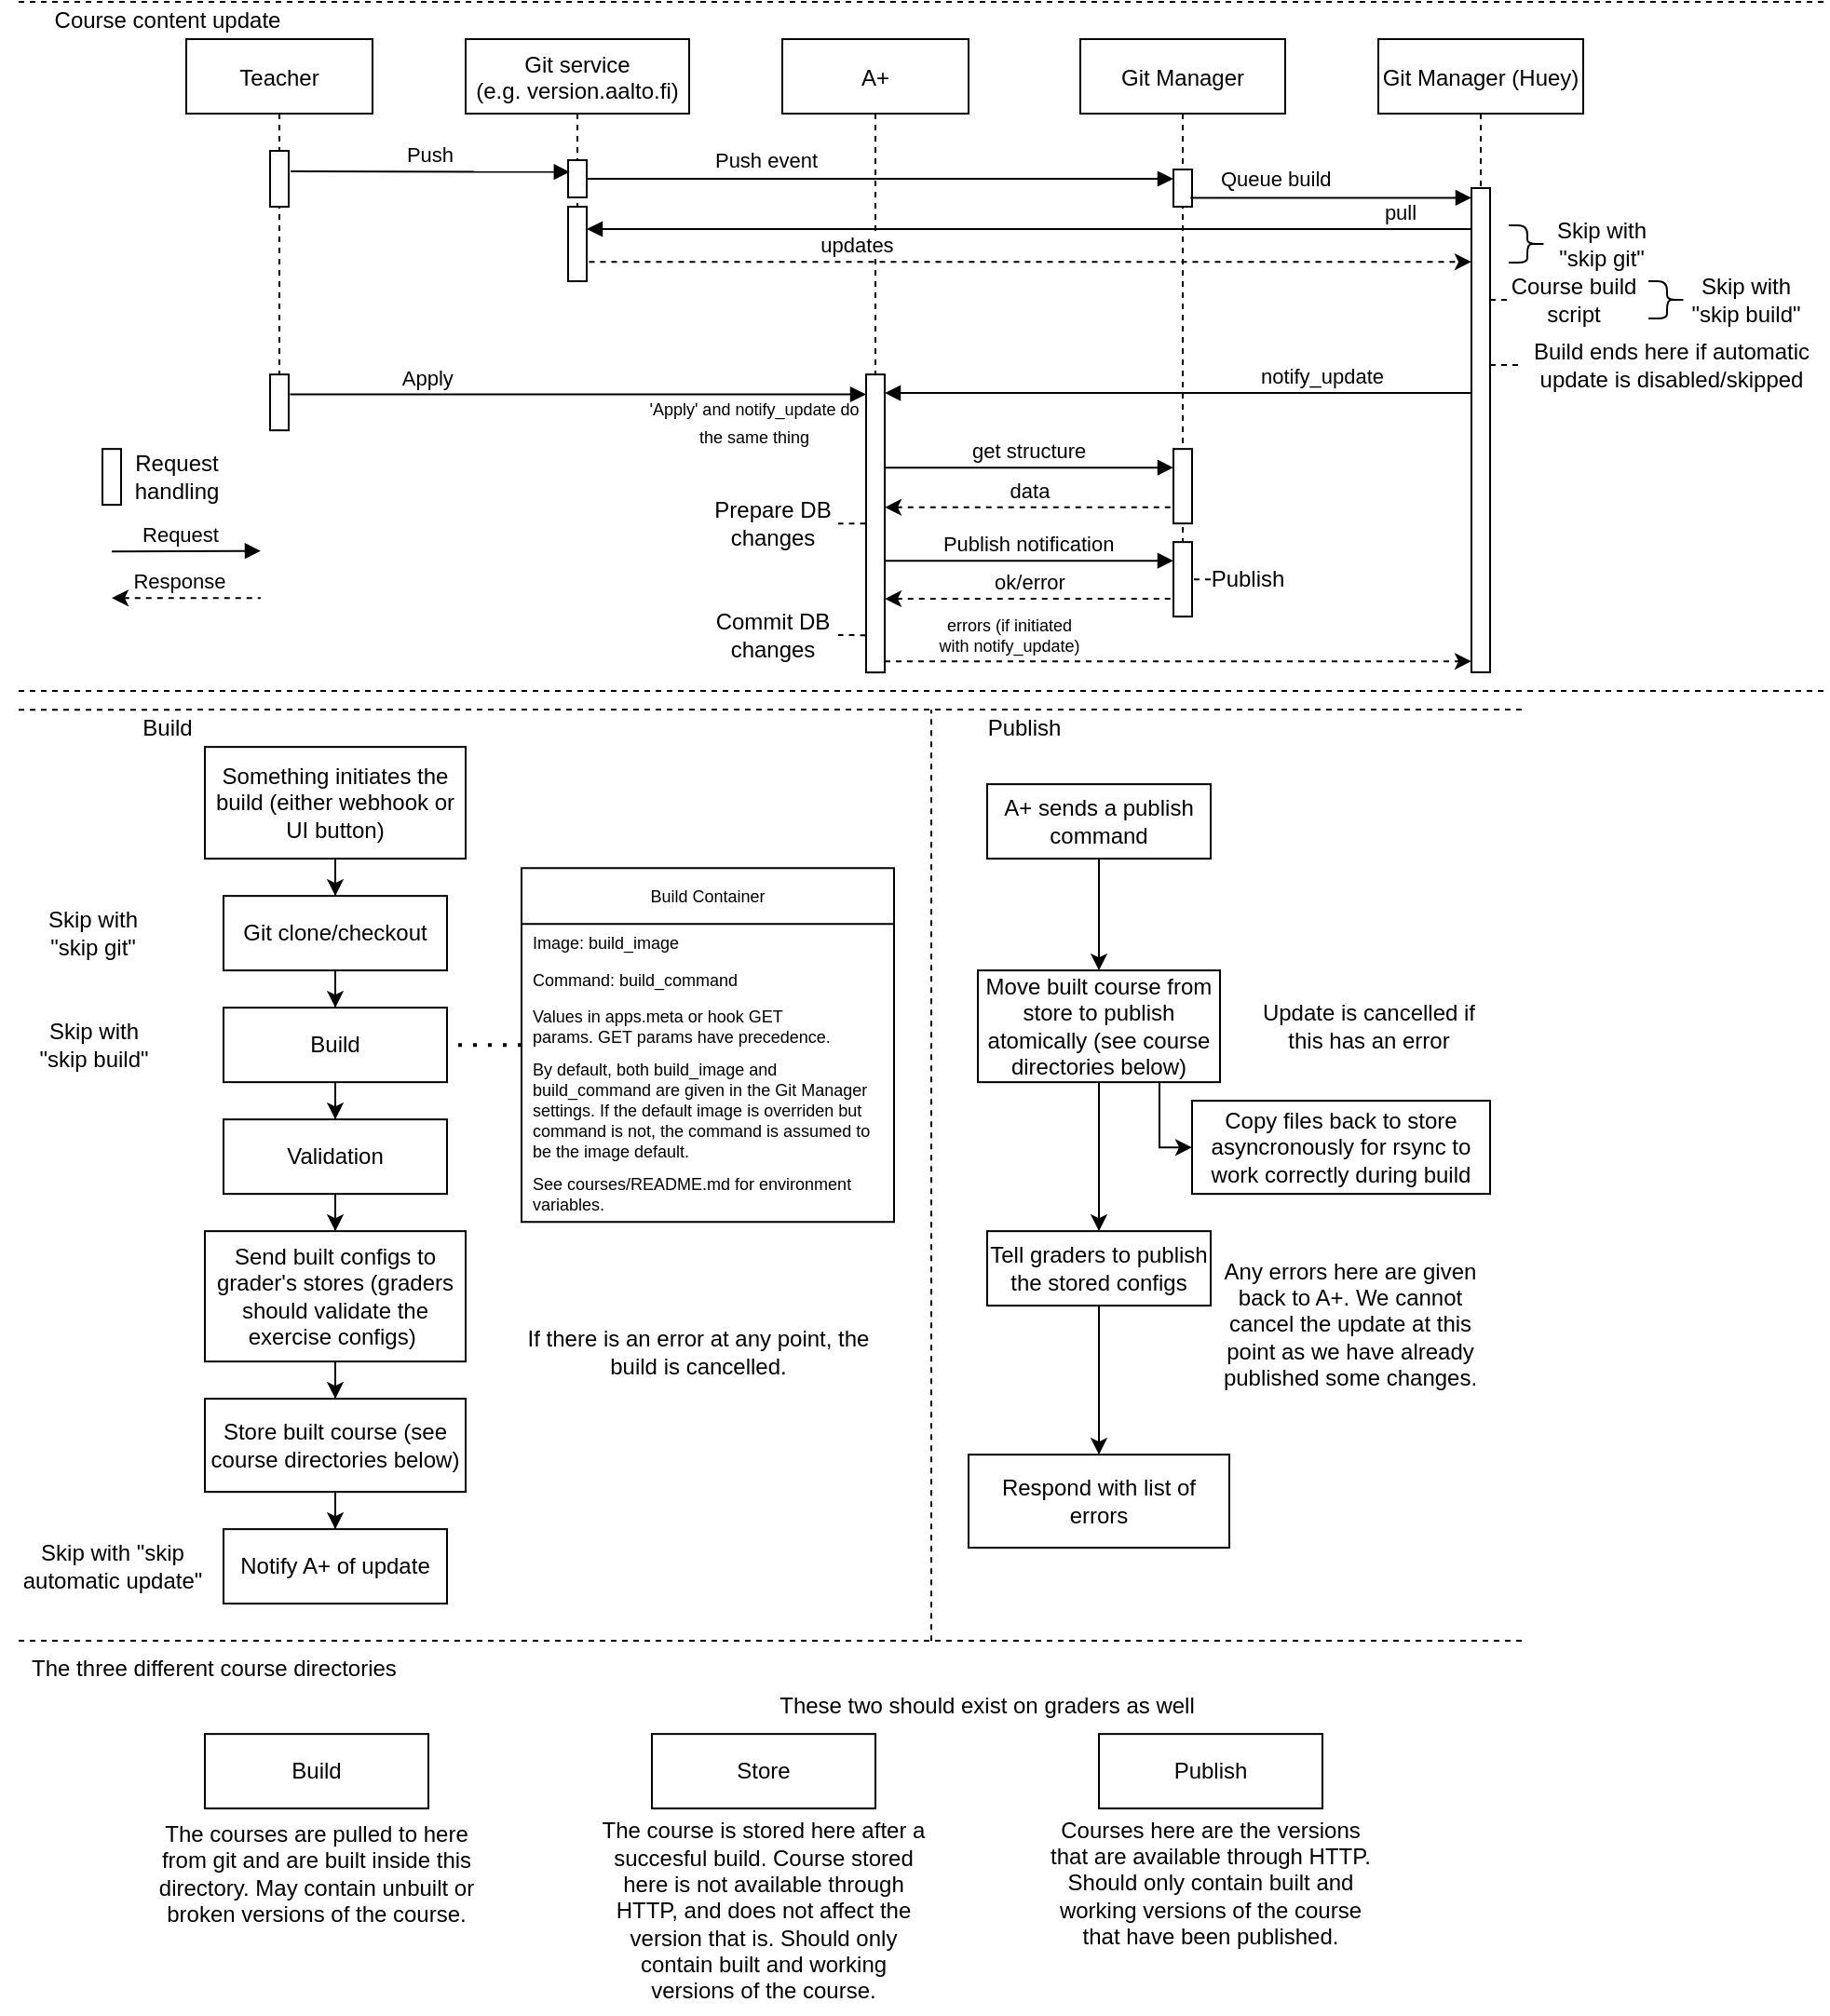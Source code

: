 <mxfile version="21.2.4" type="google" pages="2">
  <diagram id="kgpKYQtTHZ0yAKxKKP6v" name="Page-1">
    <mxGraphModel grid="1" page="1" gridSize="10" guides="1" tooltips="1" connect="1" arrows="1" fold="1" pageScale="1" pageWidth="850" pageHeight="1100" math="0" shadow="0">
      <root>
        <mxCell id="0" />
        <mxCell id="1" parent="0" />
        <mxCell id="3nuBFxr9cyL0pnOWT2aG-1" value="A+" style="shape=umlLifeline;perimeter=lifelinePerimeter;container=1;collapsible=0;recursiveResize=0;rounded=0;shadow=0;strokeWidth=1;" vertex="1" parent="1">
          <mxGeometry x="420" y="50" width="100" height="240" as="geometry" />
        </mxCell>
        <mxCell id="3nuBFxr9cyL0pnOWT2aG-5" value="Git Manager" style="shape=umlLifeline;perimeter=lifelinePerimeter;container=1;collapsible=0;recursiveResize=0;rounded=0;shadow=0;strokeWidth=1;" vertex="1" parent="1">
          <mxGeometry x="580" y="50" width="110" height="310" as="geometry" />
        </mxCell>
        <mxCell id="3nuBFxr9cyL0pnOWT2aG-6" value="" style="points=[];perimeter=orthogonalPerimeter;rounded=0;shadow=0;strokeWidth=1;" vertex="1" parent="3nuBFxr9cyL0pnOWT2aG-5">
          <mxGeometry x="50" y="70" width="10" height="20" as="geometry" />
        </mxCell>
        <mxCell id="bBYq5RrleZO_nPqJ0h6S-95" style="edgeStyle=orthogonalEdgeStyle;rounded=0;orthogonalLoop=1;jettySize=auto;html=1;exitX=0.5;exitY=1;exitDx=0;exitDy=0;startArrow=classic;startFill=1;endArrow=none;endFill=0;" edge="1" parent="3nuBFxr9cyL0pnOWT2aG-5">
          <mxGeometry relative="1" as="geometry">
            <mxPoint x="-460" y="370.07" as="sourcePoint" />
            <mxPoint x="-460" y="370.07" as="targetPoint" />
          </mxGeometry>
        </mxCell>
        <mxCell id="LxqvCFkiAY1FBrKpnvuA-10" value="" style="shape=curlyBracket;whiteSpace=wrap;html=1;rounded=1;flipH=1;labelPosition=right;verticalLabelPosition=middle;align=left;verticalAlign=middle;" vertex="1" parent="3nuBFxr9cyL0pnOWT2aG-5">
          <mxGeometry x="230" y="100" width="20" height="20" as="geometry" />
        </mxCell>
        <mxCell id="bBYq5RrleZO_nPqJ0h6S-21" value="" style="points=[];perimeter=orthogonalPerimeter;rounded=0;shadow=0;strokeWidth=1;" vertex="1" parent="3nuBFxr9cyL0pnOWT2aG-5">
          <mxGeometry x="50" y="220.07" width="10" height="40" as="geometry" />
        </mxCell>
        <mxCell id="dphbc-vvoZ5Rsu4MXCla-39" value="" style="points=[];perimeter=orthogonalPerimeter;rounded=0;shadow=0;strokeWidth=1;" vertex="1" parent="3nuBFxr9cyL0pnOWT2aG-5">
          <mxGeometry x="50" y="270.07" width="10" height="40" as="geometry" />
        </mxCell>
        <mxCell id="bBYq5RrleZO_nPqJ0h6S-5" value="Teacher" style="shape=umlLifeline;perimeter=lifelinePerimeter;container=1;collapsible=0;recursiveResize=0;rounded=0;shadow=0;strokeWidth=1;" vertex="1" parent="1">
          <mxGeometry x="100" y="50" width="100" height="190" as="geometry" />
        </mxCell>
        <mxCell id="bBYq5RrleZO_nPqJ0h6S-6" value="" style="points=[];perimeter=orthogonalPerimeter;rounded=0;shadow=0;strokeWidth=1;" vertex="1" parent="bBYq5RrleZO_nPqJ0h6S-5">
          <mxGeometry x="45" y="60" width="10" height="30" as="geometry" />
        </mxCell>
        <mxCell id="bBYq5RrleZO_nPqJ0h6S-7" value="Git service&#xa;(e.g. version.aalto.fi)" style="shape=umlLifeline;perimeter=lifelinePerimeter;container=1;collapsible=0;recursiveResize=0;rounded=0;shadow=0;strokeWidth=1;" vertex="1" parent="1">
          <mxGeometry x="250" y="50" width="120" height="130" as="geometry" />
        </mxCell>
        <mxCell id="bBYq5RrleZO_nPqJ0h6S-8" value="" style="points=[];perimeter=orthogonalPerimeter;rounded=0;shadow=0;strokeWidth=1;" vertex="1" parent="bBYq5RrleZO_nPqJ0h6S-7">
          <mxGeometry x="55" y="65" width="10" height="20" as="geometry" />
        </mxCell>
        <mxCell id="bBYq5RrleZO_nPqJ0h6S-10" value="Push" style="verticalAlign=bottom;endArrow=block;shadow=0;strokeWidth=1;entryX=0.09;entryY=0.316;entryDx=0;entryDy=0;entryPerimeter=0;" edge="1" parent="1" target="bBYq5RrleZO_nPqJ0h6S-8">
          <mxGeometry relative="1" as="geometry">
            <mxPoint x="156" y="121" as="sourcePoint" />
            <mxPoint x="300" y="120" as="targetPoint" />
          </mxGeometry>
        </mxCell>
        <mxCell id="bBYq5RrleZO_nPqJ0h6S-11" value="Push event" style="verticalAlign=bottom;endArrow=block;shadow=0;strokeWidth=1;" edge="1" parent="1" source="bBYq5RrleZO_nPqJ0h6S-8" target="3nuBFxr9cyL0pnOWT2aG-6">
          <mxGeometry x="-0.387" y="1" relative="1" as="geometry">
            <mxPoint x="320" y="130" as="sourcePoint" />
            <mxPoint x="470" y="120.0" as="targetPoint" />
            <mxPoint as="offset" />
          </mxGeometry>
        </mxCell>
        <mxCell id="bBYq5RrleZO_nPqJ0h6S-14" value="pull" style="verticalAlign=bottom;endArrow=block;shadow=0;strokeWidth=1;" edge="1" parent="1" source="eXh0jsxPeOBPXXRYfcEV-13" target="bBYq5RrleZO_nPqJ0h6S-16">
          <mxGeometry x="-0.84" relative="1" as="geometry">
            <mxPoint x="625" y="150" as="sourcePoint" />
            <mxPoint x="350" y="150" as="targetPoint" />
            <mxPoint as="offset" />
            <Array as="points">
              <mxPoint x="392" y="152" />
            </Array>
          </mxGeometry>
        </mxCell>
        <mxCell id="bBYq5RrleZO_nPqJ0h6S-16" value="" style="points=[];perimeter=orthogonalPerimeter;rounded=0;shadow=0;strokeWidth=1;" vertex="1" parent="1">
          <mxGeometry x="305" y="140" width="10" height="40" as="geometry" />
        </mxCell>
        <mxCell id="bBYq5RrleZO_nPqJ0h6S-17" value="updates" style="verticalAlign=bottom;endArrow=classic;dashed=1;endSize=6;exitX=1.124;exitY=0.74;shadow=0;strokeWidth=1;exitDx=0;exitDy=0;exitPerimeter=0;movable=1;resizable=1;rotatable=1;deletable=1;editable=1;connectable=1;anchorPointDirection=1;fixDash=0;snapToPoint=0;orthogonal=0;endFill=1;" edge="1" parent="1" source="bBYq5RrleZO_nPqJ0h6S-16" target="eXh0jsxPeOBPXXRYfcEV-13">
          <mxGeometry x="-0.392" relative="1" as="geometry">
            <mxPoint x="620" y="170" as="targetPoint" />
            <mxPoint x="320" y="170" as="sourcePoint" />
            <mxPoint as="offset" />
          </mxGeometry>
        </mxCell>
        <mxCell id="bBYq5RrleZO_nPqJ0h6S-89" value="" style="endArrow=none;dashed=1;html=1;" edge="1" parent="1">
          <mxGeometry width="50" height="50" relative="1" as="geometry">
            <mxPoint x="10" y="30" as="sourcePoint" />
            <mxPoint x="980" y="30" as="targetPoint" />
          </mxGeometry>
        </mxCell>
        <mxCell id="bBYq5RrleZO_nPqJ0h6S-93" value="Course content update" style="text;html=1;strokeColor=none;fillColor=none;align=center;verticalAlign=middle;whiteSpace=wrap;rounded=0;labelBackgroundColor=none;opacity=0;" vertex="1" parent="1">
          <mxGeometry x="10" y="30" width="160" height="20" as="geometry" />
        </mxCell>
        <mxCell id="bBYq5RrleZO_nPqJ0h6S-94" value="Build" style="text;html=1;strokeColor=none;fillColor=none;align=center;verticalAlign=middle;whiteSpace=wrap;rounded=0;labelBackgroundColor=none;opacity=0;" vertex="1" parent="1">
          <mxGeometry x="10" y="410.07" width="160" height="20" as="geometry" />
        </mxCell>
        <mxCell id="bBYq5RrleZO_nPqJ0h6S-90" value="" style="endArrow=none;dashed=1;html=1;" edge="1" parent="1">
          <mxGeometry width="50" height="50" relative="1" as="geometry">
            <mxPoint x="10" y="400" as="sourcePoint" />
            <mxPoint x="980" y="400" as="targetPoint" />
          </mxGeometry>
        </mxCell>
        <mxCell id="bBYq5RrleZO_nPqJ0h6S-91" value="" style="endArrow=none;dashed=1;html=1;exitX=0;exitY=0;exitDx=0;exitDy=0;" edge="1" parent="1" source="bBYq5RrleZO_nPqJ0h6S-94">
          <mxGeometry width="50" height="50" relative="1" as="geometry">
            <mxPoint x="50" y="410.07" as="sourcePoint" />
            <mxPoint x="820" y="410" as="targetPoint" />
          </mxGeometry>
        </mxCell>
        <mxCell id="bBYq5RrleZO_nPqJ0h6S-92" value="" style="endArrow=none;dashed=1;html=1;" edge="1" parent="1">
          <mxGeometry width="50" height="50" relative="1" as="geometry">
            <mxPoint x="10" y="910" as="sourcePoint" />
            <mxPoint x="820" y="910" as="targetPoint" />
          </mxGeometry>
        </mxCell>
        <mxCell id="dphbc-vvoZ5Rsu4MXCla-29" value="Build Container" style="swimlane;fontStyle=0;childLayout=stackLayout;horizontal=1;startSize=30;horizontalStack=0;resizeParent=1;resizeParentMax=0;resizeLast=0;collapsible=1;marginBottom=0;fontSize=9;" vertex="1" parent="1">
          <mxGeometry x="280" y="495.07" width="200" height="190" as="geometry" />
        </mxCell>
        <mxCell id="dphbc-vvoZ5Rsu4MXCla-30" value="Image: build_image " style="text;strokeColor=none;fillColor=none;align=left;verticalAlign=middle;spacingLeft=4;spacingRight=4;overflow=hidden;points=[[0,0.5],[1,0.5]];portConstraint=eastwest;rotatable=0;fontSize=9;" vertex="1" parent="dphbc-vvoZ5Rsu4MXCla-29">
          <mxGeometry y="30" width="200" height="20" as="geometry" />
        </mxCell>
        <mxCell id="dphbc-vvoZ5Rsu4MXCla-31" value="Command: build_command" style="text;strokeColor=none;fillColor=none;align=left;verticalAlign=middle;spacingLeft=4;spacingRight=4;overflow=hidden;points=[[0,0.5],[1,0.5]];portConstraint=eastwest;rotatable=0;fontSize=9;" vertex="1" parent="dphbc-vvoZ5Rsu4MXCla-29">
          <mxGeometry y="50" width="200" height="20" as="geometry" />
        </mxCell>
        <mxCell id="dphbc-vvoZ5Rsu4MXCla-33" value="Values in apps.meta or hook GET &#xa;params. GET params have precedence." style="text;strokeColor=none;fillColor=none;align=left;verticalAlign=middle;spacingLeft=4;spacingRight=4;overflow=hidden;points=[[0,0.5],[1,0.5]];portConstraint=eastwest;rotatable=0;fontSize=9;" vertex="1" parent="dphbc-vvoZ5Rsu4MXCla-29">
          <mxGeometry y="70" width="200" height="30" as="geometry" />
        </mxCell>
        <mxCell id="dphbc-vvoZ5Rsu4MXCla-32" value="By default, both build_image and &#xa;build_command are given in the Git Manager &#xa;settings. If the default image is overriden but &#xa;command is not, the command is assumed to &#xa;be the image default." style="text;strokeColor=none;fillColor=none;align=left;verticalAlign=middle;spacingLeft=4;spacingRight=4;overflow=hidden;points=[[0,0.5],[1,0.5]];portConstraint=eastwest;rotatable=0;fontSize=9;" vertex="1" parent="dphbc-vvoZ5Rsu4MXCla-29">
          <mxGeometry y="100" width="200" height="60" as="geometry" />
        </mxCell>
        <mxCell id="dphbc-vvoZ5Rsu4MXCla-52" value="See courses/README.md for environment &#xa;variables." style="text;strokeColor=none;fillColor=none;align=left;verticalAlign=middle;spacingLeft=4;spacingRight=4;overflow=hidden;points=[[0,0.5],[1,0.5]];portConstraint=eastwest;rotatable=0;fontSize=9;" vertex="1" parent="dphbc-vvoZ5Rsu4MXCla-29">
          <mxGeometry y="160" width="200" height="30" as="geometry" />
        </mxCell>
        <mxCell id="dphbc-vvoZ5Rsu4MXCla-71" value="" style="edgeStyle=orthogonalEdgeStyle;rounded=0;orthogonalLoop=1;jettySize=auto;html=1;fontSize=12;entryX=0.5;entryY=0;entryDx=0;entryDy=0;" edge="1" parent="1" source="dphbc-vvoZ5Rsu4MXCla-45" target="LxqvCFkiAY1FBrKpnvuA-1">
          <mxGeometry relative="1" as="geometry">
            <Array as="points" />
          </mxGeometry>
        </mxCell>
        <mxCell id="dphbc-vvoZ5Rsu4MXCla-45" value="&lt;font style=&quot;font-size: 12px&quot;&gt;Something initiates the build (either webhook or UI button)&lt;/font&gt;" style="rounded=0;whiteSpace=wrap;html=1;fontSize=9;" vertex="1" parent="1">
          <mxGeometry x="110" y="430.07" width="140" height="60" as="geometry" />
        </mxCell>
        <mxCell id="dphbc-vvoZ5Rsu4MXCla-49" value="" style="edgeStyle=orthogonalEdgeStyle;rounded=0;orthogonalLoop=1;jettySize=auto;html=1;fontSize=12;" edge="1" parent="1" source="dphbc-vvoZ5Rsu4MXCla-46" target="dphbc-vvoZ5Rsu4MXCla-48">
          <mxGeometry relative="1" as="geometry" />
        </mxCell>
        <mxCell id="dphbc-vvoZ5Rsu4MXCla-46" value="&lt;font style=&quot;font-size: 12px&quot;&gt;Build&lt;/font&gt;" style="rounded=0;whiteSpace=wrap;html=1;fontSize=9;" vertex="1" parent="1">
          <mxGeometry x="120" y="570.07" width="120" height="40" as="geometry" />
        </mxCell>
        <mxCell id="dphbc-vvoZ5Rsu4MXCla-51" value="" style="edgeStyle=orthogonalEdgeStyle;rounded=0;orthogonalLoop=1;jettySize=auto;html=1;fontSize=12;exitX=0.5;exitY=1;exitDx=0;exitDy=0;" edge="1" parent="1" source="dphbc-vvoZ5Rsu4MXCla-72" target="dphbc-vvoZ5Rsu4MXCla-50">
          <mxGeometry relative="1" as="geometry">
            <mxPoint x="180" y="860.07" as="sourcePoint" />
          </mxGeometry>
        </mxCell>
        <mxCell id="dphbc-vvoZ5Rsu4MXCla-73" value="" style="edgeStyle=orthogonalEdgeStyle;rounded=0;orthogonalLoop=1;jettySize=auto;html=1;fontSize=12;" edge="1" parent="1" source="dphbc-vvoZ5Rsu4MXCla-48" target="dphbc-vvoZ5Rsu4MXCla-72">
          <mxGeometry relative="1" as="geometry" />
        </mxCell>
        <mxCell id="dphbc-vvoZ5Rsu4MXCla-48" value="&lt;font style=&quot;font-size: 12px&quot;&gt;Validation&lt;/font&gt;" style="rounded=0;whiteSpace=wrap;html=1;fontSize=9;" vertex="1" parent="1">
          <mxGeometry x="120" y="630.07" width="120" height="40" as="geometry" />
        </mxCell>
        <mxCell id="LxqvCFkiAY1FBrKpnvuA-26" style="edgeStyle=orthogonalEdgeStyle;rounded=0;orthogonalLoop=1;jettySize=auto;html=1;entryX=0.5;entryY=0;entryDx=0;entryDy=0;endArrow=classic;endFill=1;endSize=6;" edge="1" parent="1" source="dphbc-vvoZ5Rsu4MXCla-50" target="LxqvCFkiAY1FBrKpnvuA-25">
          <mxGeometry relative="1" as="geometry" />
        </mxCell>
        <mxCell id="dphbc-vvoZ5Rsu4MXCla-50" value="&lt;font style=&quot;font-size: 12px&quot;&gt;Store built course&amp;nbsp;(see course directories below)&lt;/font&gt;" style="rounded=0;whiteSpace=wrap;html=1;fontSize=9;" vertex="1" parent="1">
          <mxGeometry x="110" y="780.07" width="140" height="50" as="geometry" />
        </mxCell>
        <mxCell id="dphbc-vvoZ5Rsu4MXCla-53" value="" style="endArrow=none;dashed=1;html=1;dashPattern=1 3;strokeWidth=2;rounded=0;fontSize=12;entryX=1;entryY=0.5;entryDx=0;entryDy=0;" edge="1" parent="1" source="dphbc-vvoZ5Rsu4MXCla-29" target="dphbc-vvoZ5Rsu4MXCla-46">
          <mxGeometry width="50" height="50" relative="1" as="geometry">
            <mxPoint x="340" y="860.07" as="sourcePoint" />
            <mxPoint x="390" y="810.07" as="targetPoint" />
          </mxGeometry>
        </mxCell>
        <mxCell id="dphbc-vvoZ5Rsu4MXCla-54" style="edgeStyle=orthogonalEdgeStyle;rounded=0;orthogonalLoop=1;jettySize=auto;html=1;exitX=0.5;exitY=1;exitDx=0;exitDy=0;startArrow=classic;startFill=1;endArrow=none;endFill=0;" edge="1" parent="1">
          <mxGeometry relative="1" as="geometry">
            <mxPoint x="630" y="430.07" as="sourcePoint" />
            <mxPoint x="630" y="430.07" as="targetPoint" />
          </mxGeometry>
        </mxCell>
        <mxCell id="dphbc-vvoZ5Rsu4MXCla-55" value="Publish" style="text;html=1;strokeColor=none;fillColor=none;align=center;verticalAlign=middle;whiteSpace=wrap;rounded=0;labelBackgroundColor=none;opacity=0;" vertex="1" parent="1">
          <mxGeometry x="510" y="410.07" width="80" height="20" as="geometry" />
        </mxCell>
        <mxCell id="dphbc-vvoZ5Rsu4MXCla-62" value="" style="edgeStyle=orthogonalEdgeStyle;rounded=0;orthogonalLoop=1;jettySize=auto;html=1;fontSize=12;" edge="1" parent="1" source="dphbc-vvoZ5Rsu4MXCla-63" target="dphbc-vvoZ5Rsu4MXCla-65">
          <mxGeometry relative="1" as="geometry" />
        </mxCell>
        <mxCell id="dphbc-vvoZ5Rsu4MXCla-63" value="&lt;font style=&quot;font-size: 12px&quot;&gt;A+ sends a publish command&lt;/font&gt;" style="rounded=0;whiteSpace=wrap;html=1;fontSize=9;" vertex="1" parent="1">
          <mxGeometry x="530" y="450.07" width="120" height="40" as="geometry" />
        </mxCell>
        <mxCell id="dphbc-vvoZ5Rsu4MXCla-64" value="" style="edgeStyle=orthogonalEdgeStyle;rounded=0;orthogonalLoop=1;jettySize=auto;html=1;fontSize=12;" edge="1" parent="1" source="dphbc-vvoZ5Rsu4MXCla-65" target="dphbc-vvoZ5Rsu4MXCla-67">
          <mxGeometry relative="1" as="geometry" />
        </mxCell>
        <mxCell id="eXh0jsxPeOBPXXRYfcEV-2" style="edgeStyle=orthogonalEdgeStyle;rounded=0;orthogonalLoop=1;jettySize=auto;html=1;exitX=0.75;exitY=1;exitDx=0;exitDy=0;entryX=0;entryY=0.5;entryDx=0;entryDy=0;" edge="1" parent="1" source="dphbc-vvoZ5Rsu4MXCla-65" target="eXh0jsxPeOBPXXRYfcEV-1">
          <mxGeometry relative="1" as="geometry">
            <Array as="points">
              <mxPoint x="623" y="645.07" />
            </Array>
          </mxGeometry>
        </mxCell>
        <mxCell id="dphbc-vvoZ5Rsu4MXCla-65" value="&lt;font style=&quot;font-size: 12px&quot;&gt;Move built course from store to publish&lt;br&gt;atomically (see course directories below)&lt;br&gt;&lt;/font&gt;" style="rounded=0;whiteSpace=wrap;html=1;fontSize=9;" vertex="1" parent="1">
          <mxGeometry x="525" y="550.07" width="130" height="60" as="geometry" />
        </mxCell>
        <mxCell id="dphbc-vvoZ5Rsu4MXCla-66" value="" style="edgeStyle=orthogonalEdgeStyle;rounded=0;orthogonalLoop=1;jettySize=auto;html=1;fontSize=12;" edge="1" parent="1" source="dphbc-vvoZ5Rsu4MXCla-67" target="dphbc-vvoZ5Rsu4MXCla-68">
          <mxGeometry relative="1" as="geometry" />
        </mxCell>
        <mxCell id="dphbc-vvoZ5Rsu4MXCla-67" value="&lt;font style=&quot;font-size: 12px&quot;&gt;Tell graders to publish the stored configs&lt;/font&gt;" style="rounded=0;whiteSpace=wrap;html=1;fontSize=9;" vertex="1" parent="1">
          <mxGeometry x="530" y="690.07" width="120" height="40" as="geometry" />
        </mxCell>
        <mxCell id="dphbc-vvoZ5Rsu4MXCla-68" value="&lt;font style=&quot;font-size: 12px&quot;&gt;Respond with list of errors&lt;/font&gt;" style="rounded=0;whiteSpace=wrap;html=1;fontSize=9;" vertex="1" parent="1">
          <mxGeometry x="520" y="810.07" width="140" height="50" as="geometry" />
        </mxCell>
        <mxCell id="dphbc-vvoZ5Rsu4MXCla-72" value="&lt;font style=&quot;font-size: 12px&quot;&gt;Send built configs to grader&#39;s stores (graders should validate the exercise configs)&amp;nbsp;&lt;/font&gt;" style="rounded=0;whiteSpace=wrap;html=1;fontSize=9;" vertex="1" parent="1">
          <mxGeometry x="110" y="690.07" width="140" height="70" as="geometry" />
        </mxCell>
        <mxCell id="dphbc-vvoZ5Rsu4MXCla-74" value="" style="endArrow=none;dashed=1;html=1;" edge="1" parent="1">
          <mxGeometry width="50" height="50" relative="1" as="geometry">
            <mxPoint x="500" y="910.07" as="sourcePoint" />
            <mxPoint x="500" y="410.07" as="targetPoint" />
          </mxGeometry>
        </mxCell>
        <mxCell id="dphbc-vvoZ5Rsu4MXCla-75" value="If there is an error at any point, the build is cancelled." style="text;html=1;strokeColor=none;fillColor=none;align=center;verticalAlign=middle;whiteSpace=wrap;rounded=0;fontSize=12;" vertex="1" parent="1">
          <mxGeometry x="280" y="740.07" width="190" height="30" as="geometry" />
        </mxCell>
        <mxCell id="dphbc-vvoZ5Rsu4MXCla-76" value="Any errors here are given back to A+. We cannot cancel the update at this point as we have already published some changes." style="text;html=1;strokeColor=none;fillColor=none;align=center;verticalAlign=middle;whiteSpace=wrap;rounded=0;fontSize=12;" vertex="1" parent="1">
          <mxGeometry x="650" y="680.07" width="150" height="120" as="geometry" />
        </mxCell>
        <mxCell id="dphbc-vvoZ5Rsu4MXCla-77" value="Update is cancelled if this has an error" style="text;html=1;strokeColor=none;fillColor=none;align=center;verticalAlign=middle;whiteSpace=wrap;rounded=0;fontSize=12;" vertex="1" parent="1">
          <mxGeometry x="670" y="565.07" width="130" height="30" as="geometry" />
        </mxCell>
        <mxCell id="dphbc-vvoZ5Rsu4MXCla-78" value="The three different course directories" style="text;html=1;strokeColor=none;fillColor=none;align=center;verticalAlign=middle;whiteSpace=wrap;rounded=0;labelBackgroundColor=none;opacity=0;" vertex="1" parent="1">
          <mxGeometry x="10" y="910.07" width="210" height="30" as="geometry" />
        </mxCell>
        <mxCell id="dphbc-vvoZ5Rsu4MXCla-79" value="&lt;font style=&quot;font-size: 12px&quot;&gt;Build&lt;/font&gt;" style="rounded=0;whiteSpace=wrap;html=1;fontSize=9;" vertex="1" parent="1">
          <mxGeometry x="110" y="960.07" width="120" height="40" as="geometry" />
        </mxCell>
        <mxCell id="dphbc-vvoZ5Rsu4MXCla-80" value="&lt;font style=&quot;font-size: 12px&quot;&gt;Store&lt;/font&gt;" style="rounded=0;whiteSpace=wrap;html=1;fontSize=9;" vertex="1" parent="1">
          <mxGeometry x="350" y="960.07" width="120" height="40" as="geometry" />
        </mxCell>
        <mxCell id="dphbc-vvoZ5Rsu4MXCla-81" value="&lt;font style=&quot;font-size: 12px&quot;&gt;Publish&lt;/font&gt;" style="rounded=0;whiteSpace=wrap;html=1;fontSize=9;" vertex="1" parent="1">
          <mxGeometry x="590" y="960.07" width="120" height="40" as="geometry" />
        </mxCell>
        <mxCell id="dphbc-vvoZ5Rsu4MXCla-82" value="The courses are pulled to here from git and are built inside this directory. May contain unbuilt or broken versions of the course." style="text;html=1;strokeColor=none;fillColor=none;align=center;verticalAlign=middle;whiteSpace=wrap;rounded=0;fontSize=12;" vertex="1" parent="1">
          <mxGeometry x="80" y="1000.07" width="180" height="70" as="geometry" />
        </mxCell>
        <mxCell id="dphbc-vvoZ5Rsu4MXCla-83" value="The course is stored here after a succesful build. Course stored here is not available through HTTP, and does not affect the version that is. Should only contain built and working versions of the course." style="text;html=1;strokeColor=none;fillColor=none;align=center;verticalAlign=middle;whiteSpace=wrap;rounded=0;fontSize=12;" vertex="1" parent="1">
          <mxGeometry x="320" y="1000.07" width="180" height="110" as="geometry" />
        </mxCell>
        <mxCell id="dphbc-vvoZ5Rsu4MXCla-84" value="Courses here are the versions that are available through HTTP. Should only contain built and working versions of the course that have been published." style="text;html=1;strokeColor=none;fillColor=none;align=center;verticalAlign=middle;whiteSpace=wrap;rounded=0;fontSize=12;" vertex="1" parent="1">
          <mxGeometry x="560" y="1000.07" width="180" height="80" as="geometry" />
        </mxCell>
        <mxCell id="dphbc-vvoZ5Rsu4MXCla-85" value="These two should exist on graders as well" style="text;html=1;strokeColor=none;fillColor=none;align=center;verticalAlign=middle;whiteSpace=wrap;rounded=0;fontSize=12;" vertex="1" parent="1">
          <mxGeometry x="400" y="930.07" width="260" height="30" as="geometry" />
        </mxCell>
        <mxCell id="LxqvCFkiAY1FBrKpnvuA-4" style="edgeStyle=orthogonalEdgeStyle;rounded=0;orthogonalLoop=1;jettySize=auto;html=1;entryX=0.5;entryY=0;entryDx=0;entryDy=0;" edge="1" parent="1" source="LxqvCFkiAY1FBrKpnvuA-1" target="dphbc-vvoZ5Rsu4MXCla-46">
          <mxGeometry relative="1" as="geometry" />
        </mxCell>
        <mxCell id="LxqvCFkiAY1FBrKpnvuA-1" value="Git clone/checkout" style="rounded=0;whiteSpace=wrap;html=1;" vertex="1" parent="1">
          <mxGeometry x="120" y="510.07" width="120" height="40" as="geometry" />
        </mxCell>
        <mxCell id="bBYq5RrleZO_nPqJ0h6S-18" value="Course build script" style="text;html=1;strokeColor=none;fillColor=none;align=center;verticalAlign=middle;whiteSpace=wrap;rounded=0;" vertex="1" parent="1">
          <mxGeometry x="810" y="180" width="70" height="20" as="geometry" />
        </mxCell>
        <mxCell id="bBYq5RrleZO_nPqJ0h6S-19" value="" style="verticalAlign=bottom;endArrow=none;dashed=1;endSize=8;shadow=0;strokeWidth=1;endFill=0;" edge="1" parent="1" target="bBYq5RrleZO_nPqJ0h6S-18">
          <mxGeometry x="-1" y="-86" relative="1" as="geometry">
            <mxPoint x="810" y="190" as="targetPoint" />
            <mxPoint x="800" y="190" as="sourcePoint" />
            <mxPoint x="84" y="85" as="offset" />
          </mxGeometry>
        </mxCell>
        <mxCell id="LxqvCFkiAY1FBrKpnvuA-11" value="Skip with &quot;skip git&quot;" style="text;html=1;strokeColor=none;fillColor=none;align=center;verticalAlign=middle;whiteSpace=wrap;rounded=0;" vertex="1" parent="1">
          <mxGeometry x="830" y="145" width="60" height="30" as="geometry" />
        </mxCell>
        <mxCell id="LxqvCFkiAY1FBrKpnvuA-13" value="Skip with &quot;skip build&quot;" style="text;html=1;strokeColor=none;fillColor=none;align=center;verticalAlign=middle;whiteSpace=wrap;rounded=0;" vertex="1" parent="1">
          <mxGeometry x="905" y="175" width="65" height="30" as="geometry" />
        </mxCell>
        <mxCell id="dphbc-vvoZ5Rsu4MXCla-2" value="&lt;font style=&quot;font-size: 9px&quot;&gt;&#39;Apply&#39; and notify_update do the same thing&lt;/font&gt;" style="text;html=1;strokeColor=none;fillColor=none;align=center;verticalAlign=middle;whiteSpace=wrap;rounded=0;" vertex="1" parent="1">
          <mxGeometry x="345" y="240.07" width="120" height="30" as="geometry" />
        </mxCell>
        <mxCell id="bBYq5RrleZO_nPqJ0h6S-24" value="Prepare DB changes" style="text;html=1;strokeColor=none;fillColor=none;align=center;verticalAlign=middle;whiteSpace=wrap;rounded=0;" vertex="1" parent="1">
          <mxGeometry x="380" y="300.07" width="70" height="20" as="geometry" />
        </mxCell>
        <mxCell id="bBYq5RrleZO_nPqJ0h6S-25" value="" style="verticalAlign=bottom;endArrow=none;dashed=1;endSize=8;exitX=-0.022;exitY=0.89;shadow=0;strokeWidth=1;exitDx=0;exitDy=0;exitPerimeter=0;entryX=1;entryY=0.5;entryDx=0;entryDy=0;endFill=0;" edge="1" parent="1" target="bBYq5RrleZO_nPqJ0h6S-24">
          <mxGeometry x="-1" y="-86" relative="1" as="geometry">
            <mxPoint x="310.0" y="309.73" as="targetPoint" />
            <mxPoint x="464.78" y="310.17" as="sourcePoint" />
            <mxPoint x="84" y="85" as="offset" />
          </mxGeometry>
        </mxCell>
        <mxCell id="3nuBFxr9cyL0pnOWT2aG-2" value="" style="points=[];perimeter=orthogonalPerimeter;rounded=0;shadow=0;strokeWidth=1;" vertex="1" parent="1">
          <mxGeometry x="465" y="230.07" width="10" height="160" as="geometry" />
        </mxCell>
        <mxCell id="dphbc-vvoZ5Rsu4MXCla-40" value="ok/error" style="verticalAlign=bottom;endArrow=none;dashed=1;endSize=8;shadow=0;strokeWidth=1;entryX=-0.043;entryY=0.761;entryDx=0;entryDy=0;entryPerimeter=0;startArrow=classic;startFill=1;endFill=0;" edge="1" parent="1" source="3nuBFxr9cyL0pnOWT2aG-2" target="dphbc-vvoZ5Rsu4MXCla-39">
          <mxGeometry x="0.008" relative="1" as="geometry">
            <mxPoint x="620" y="350.07" as="targetPoint" />
            <mxPoint x="470" y="350.07" as="sourcePoint" />
            <mxPoint as="offset" />
          </mxGeometry>
        </mxCell>
        <mxCell id="bBYq5RrleZO_nPqJ0h6S-23" value="data" style="verticalAlign=bottom;endArrow=none;dashed=1;endSize=8;shadow=0;strokeWidth=1;entryX=0;entryY=0.783;entryDx=0;entryDy=0;entryPerimeter=0;startArrow=classic;startFill=1;endFill=0;" edge="1" parent="1" source="3nuBFxr9cyL0pnOWT2aG-2" target="bBYq5RrleZO_nPqJ0h6S-21">
          <mxGeometry x="0.008" relative="1" as="geometry">
            <mxPoint x="622.7" y="300.07" as="targetPoint" />
            <mxPoint x="315" y="300.09" as="sourcePoint" />
            <mxPoint as="offset" />
          </mxGeometry>
        </mxCell>
        <mxCell id="bBYq5RrleZO_nPqJ0h6S-22" value="get structure" style="verticalAlign=bottom;endArrow=block;shadow=0;strokeWidth=1;exitX=1.055;exitY=0.798;exitDx=0;exitDy=0;exitPerimeter=0;" edge="1" parent="1" target="bBYq5RrleZO_nPqJ0h6S-21">
          <mxGeometry x="0.002" relative="1" as="geometry">
            <mxPoint x="475.11" y="280.07" as="sourcePoint" />
            <mxPoint x="784.89" y="280.08" as="targetPoint" />
            <mxPoint as="offset" />
          </mxGeometry>
        </mxCell>
        <mxCell id="dphbc-vvoZ5Rsu4MXCla-38" value="Publish notification" style="verticalAlign=bottom;endArrow=block;shadow=0;strokeWidth=1;exitX=1.067;exitY=0.356;exitDx=0;exitDy=0;exitPerimeter=0;" edge="1" parent="1" target="dphbc-vvoZ5Rsu4MXCla-39">
          <mxGeometry x="-0.002" relative="1" as="geometry">
            <mxPoint x="475.33" y="330.07" as="sourcePoint" />
            <mxPoint x="620" y="330.07" as="targetPoint" />
            <mxPoint as="offset" />
          </mxGeometry>
        </mxCell>
        <mxCell id="dphbc-vvoZ5Rsu4MXCla-42" value="" style="verticalAlign=bottom;endArrow=none;dashed=1;endSize=8;shadow=0;strokeWidth=1;endFill=0;" edge="1" parent="1" source="dphbc-vvoZ5Rsu4MXCla-41" target="dphbc-vvoZ5Rsu4MXCla-39">
          <mxGeometry x="-1" y="-86" relative="1" as="geometry">
            <mxPoint x="635" y="340.07" as="targetPoint" />
            <mxPoint x="649.67" y="339.99" as="sourcePoint" />
            <mxPoint x="84" y="85" as="offset" />
          </mxGeometry>
        </mxCell>
        <mxCell id="dphbc-vvoZ5Rsu4MXCla-41" value="Publish" style="text;html=1;strokeColor=none;fillColor=none;align=center;verticalAlign=middle;whiteSpace=wrap;rounded=0;" vertex="1" parent="1">
          <mxGeometry x="650" y="330.07" width="40" height="20" as="geometry" />
        </mxCell>
        <mxCell id="dphbc-vvoZ5Rsu4MXCla-1" value="notify_update" style="verticalAlign=bottom;endArrow=block;shadow=0;strokeWidth=1;exitX=0;exitY=0.423;exitDx=0;exitDy=0;exitPerimeter=0;" edge="1" parent="1" target="3nuBFxr9cyL0pnOWT2aG-2">
          <mxGeometry x="-0.492" relative="1" as="geometry">
            <mxPoint x="790" y="240.05" as="sourcePoint" />
            <mxPoint x="480" y="240.07" as="targetPoint" />
            <mxPoint as="offset" />
          </mxGeometry>
        </mxCell>
        <mxCell id="bBYq5RrleZO_nPqJ0h6S-13" value="" style="points=[];perimeter=orthogonalPerimeter;rounded=0;shadow=0;strokeWidth=1;" vertex="1" parent="1">
          <mxGeometry x="145" y="230.07" width="10" height="30" as="geometry" />
        </mxCell>
        <mxCell id="bBYq5RrleZO_nPqJ0h6S-12" value="Apply" style="verticalAlign=bottom;endArrow=block;shadow=0;strokeWidth=1;exitX=1.067;exitY=0.356;exitDx=0;exitDy=0;exitPerimeter=0;" edge="1" parent="1" source="bBYq5RrleZO_nPqJ0h6S-13" target="3nuBFxr9cyL0pnOWT2aG-2">
          <mxGeometry x="-0.523" relative="1" as="geometry">
            <mxPoint x="156" y="268.07" as="sourcePoint" />
            <mxPoint x="310" y="270.07" as="targetPoint" />
            <mxPoint as="offset" />
          </mxGeometry>
        </mxCell>
        <mxCell id="dphbc-vvoZ5Rsu4MXCla-43" value="Commit DB changes" style="text;html=1;strokeColor=none;fillColor=none;align=center;verticalAlign=middle;whiteSpace=wrap;rounded=0;" vertex="1" parent="1">
          <mxGeometry x="380" y="360.07" width="70" height="20" as="geometry" />
        </mxCell>
        <mxCell id="dphbc-vvoZ5Rsu4MXCla-44" value="" style="verticalAlign=bottom;endArrow=none;dashed=1;endSize=8;exitX=-0.022;exitY=0.89;shadow=0;strokeWidth=1;exitDx=0;exitDy=0;exitPerimeter=0;entryX=1;entryY=0.5;entryDx=0;entryDy=0;endFill=0;" edge="1" parent="1">
          <mxGeometry x="-1" y="-86" relative="1" as="geometry">
            <mxPoint x="450" y="370" as="targetPoint" />
            <mxPoint x="464.78" y="370.1" as="sourcePoint" />
            <mxPoint x="84" y="85" as="offset" />
          </mxGeometry>
        </mxCell>
        <mxCell id="LxqvCFkiAY1FBrKpnvuA-9" value="errors (if initiated&#xa;with notify_update)" style="verticalAlign=bottom;endArrow=classic;dashed=1;endSize=6;exitX=1.124;exitY=0.74;shadow=0;strokeWidth=1;exitDx=0;exitDy=0;exitPerimeter=0;movable=1;resizable=1;rotatable=1;deletable=1;editable=1;connectable=1;anchorPointDirection=1;fixDash=0;snapToPoint=0;orthogonal=0;endFill=1;fontSize=9;" edge="1" parent="1">
          <mxGeometry x="-0.575" relative="1" as="geometry">
            <mxPoint x="790" y="384.07" as="targetPoint" />
            <mxPoint x="475" y="384.07" as="sourcePoint" />
            <mxPoint as="offset" />
          </mxGeometry>
        </mxCell>
        <mxCell id="LxqvCFkiAY1FBrKpnvuA-18" value="Build ends here if automatic update is disabled/skipped" style="text;html=1;strokeColor=none;fillColor=none;align=center;verticalAlign=middle;whiteSpace=wrap;rounded=0;" vertex="1" parent="1">
          <mxGeometry x="815" y="210" width="165" height="30" as="geometry" />
        </mxCell>
        <mxCell id="LxqvCFkiAY1FBrKpnvuA-25" value="Notify A+ of update" style="rounded=0;whiteSpace=wrap;html=1;" vertex="1" parent="1">
          <mxGeometry x="120" y="850.07" width="120" height="40" as="geometry" />
        </mxCell>
        <mxCell id="LxqvCFkiAY1FBrKpnvuA-28" value="Skip with &quot;skip git&quot;" style="text;html=1;strokeColor=none;fillColor=none;align=center;verticalAlign=middle;whiteSpace=wrap;rounded=0;" vertex="1" parent="1">
          <mxGeometry x="20" y="515.07" width="60" height="30" as="geometry" />
        </mxCell>
        <mxCell id="LxqvCFkiAY1FBrKpnvuA-29" value="Skip with &lt;br&gt;&quot;skip build&quot;" style="text;html=1;align=center;verticalAlign=middle;resizable=0;points=[];autosize=1;strokeColor=none;fillColor=none;" vertex="1" parent="1">
          <mxGeometry x="10" y="570.07" width="80" height="40" as="geometry" />
        </mxCell>
        <mxCell id="LxqvCFkiAY1FBrKpnvuA-31" value="Skip with &quot;skip&lt;br&gt;automatic update&quot;" style="text;html=1;align=center;verticalAlign=middle;resizable=0;points=[];autosize=1;strokeColor=none;fillColor=none;" vertex="1" parent="1">
          <mxGeometry y="850.07" width="120" height="40" as="geometry" />
        </mxCell>
        <mxCell id="eXh0jsxPeOBPXXRYfcEV-1" value="Copy files back to store asyncronously for rsync to work correctly during build" style="rounded=0;whiteSpace=wrap;html=1;" vertex="1" parent="1">
          <mxGeometry x="640" y="620.07" width="160" height="50" as="geometry" />
        </mxCell>
        <mxCell id="eXh0jsxPeOBPXXRYfcEV-5" value="Response" style="verticalAlign=bottom;endArrow=none;dashed=1;endSize=6;shadow=0;strokeWidth=1;movable=1;resizable=1;rotatable=1;deletable=1;editable=1;connectable=1;anchorPointDirection=1;fixDash=0;snapToPoint=0;orthogonal=0;endFill=0;startArrow=classic;startFill=1;" edge="1" parent="1">
          <mxGeometry x="-0.082" relative="1" as="geometry">
            <mxPoint x="140" y="350.07" as="targetPoint" />
            <mxPoint x="60" y="350.07" as="sourcePoint" />
            <mxPoint as="offset" />
          </mxGeometry>
        </mxCell>
        <mxCell id="eXh0jsxPeOBPXXRYfcEV-7" value="Request" style="verticalAlign=bottom;endArrow=block;endSize=6;shadow=0;strokeWidth=1;movable=1;resizable=1;rotatable=1;deletable=1;editable=1;connectable=1;anchorPointDirection=1;fixDash=0;snapToPoint=0;orthogonal=0;endFill=1;" edge="1" parent="1">
          <mxGeometry x="-0.081" relative="1" as="geometry">
            <mxPoint x="140" y="324.84" as="targetPoint" />
            <mxPoint x="60" y="325.07" as="sourcePoint" />
            <mxPoint as="offset" />
          </mxGeometry>
        </mxCell>
        <mxCell id="eXh0jsxPeOBPXXRYfcEV-8" value="" style="points=[];perimeter=orthogonalPerimeter;rounded=0;shadow=0;strokeWidth=1;" vertex="1" parent="1">
          <mxGeometry x="55" y="270.07" width="10" height="30" as="geometry" />
        </mxCell>
        <mxCell id="eXh0jsxPeOBPXXRYfcEV-9" value="Request handling" style="text;html=1;strokeColor=none;fillColor=none;align=center;verticalAlign=middle;whiteSpace=wrap;rounded=0;" vertex="1" parent="1">
          <mxGeometry x="65" y="270.07" width="60" height="30" as="geometry" />
        </mxCell>
        <mxCell id="eXh0jsxPeOBPXXRYfcEV-12" value="Git Manager (Huey)" style="shape=umlLifeline;perimeter=lifelinePerimeter;container=1;collapsible=0;recursiveResize=0;rounded=0;shadow=0;strokeWidth=1;" vertex="1" parent="1">
          <mxGeometry x="740" y="50" width="110" height="340" as="geometry" />
        </mxCell>
        <mxCell id="eXh0jsxPeOBPXXRYfcEV-13" value="" style="points=[];perimeter=orthogonalPerimeter;rounded=0;shadow=0;strokeWidth=1;" vertex="1" parent="eXh0jsxPeOBPXXRYfcEV-12">
          <mxGeometry x="50" y="80" width="10" height="260" as="geometry" />
        </mxCell>
        <mxCell id="eXh0jsxPeOBPXXRYfcEV-14" style="edgeStyle=orthogonalEdgeStyle;rounded=0;orthogonalLoop=1;jettySize=auto;html=1;exitX=0.5;exitY=1;exitDx=0;exitDy=0;startArrow=classic;startFill=1;endArrow=none;endFill=0;" edge="1" parent="eXh0jsxPeOBPXXRYfcEV-12">
          <mxGeometry relative="1" as="geometry">
            <mxPoint x="-460" y="370.07" as="sourcePoint" />
            <mxPoint x="-460" y="370.07" as="targetPoint" />
          </mxGeometry>
        </mxCell>
        <mxCell id="eXh0jsxPeOBPXXRYfcEV-17" value="Queue build" style="verticalAlign=bottom;endArrow=block;shadow=0;strokeWidth=1;exitX=0.914;exitY=0.762;exitDx=0;exitDy=0;exitPerimeter=0;" edge="1" parent="1" source="3nuBFxr9cyL0pnOWT2aG-6" target="eXh0jsxPeOBPXXRYfcEV-13">
          <mxGeometry x="-0.387" y="1" relative="1" as="geometry">
            <mxPoint x="640" y="138" as="sourcePoint" />
            <mxPoint x="954" y="138" as="targetPoint" />
            <mxPoint as="offset" />
          </mxGeometry>
        </mxCell>
        <mxCell id="LxqvCFkiAY1FBrKpnvuA-12" value="" style="shape=curlyBracket;whiteSpace=wrap;html=1;rounded=1;flipH=1;labelPosition=right;verticalLabelPosition=middle;align=left;verticalAlign=middle;" vertex="1" parent="1">
          <mxGeometry x="885" y="180" width="20" height="20" as="geometry" />
        </mxCell>
        <mxCell id="LxqvCFkiAY1FBrKpnvuA-17" value="" style="verticalAlign=bottom;endArrow=none;dashed=1;endSize=8;shadow=0;strokeWidth=1;endFill=0;entryX=0;entryY=0.5;entryDx=0;entryDy=0;" edge="1" parent="1" target="LxqvCFkiAY1FBrKpnvuA-18" source="eXh0jsxPeOBPXXRYfcEV-13">
          <mxGeometry x="-1" y="-86" relative="1" as="geometry">
            <mxPoint x="815" y="245.07" as="targetPoint" />
            <mxPoint x="800" y="230" as="sourcePoint" />
            <mxPoint x="84" y="85" as="offset" />
          </mxGeometry>
        </mxCell>
      </root>
    </mxGraphModel>
  </diagram>
  <diagram id="fWXoKoTYOXu6_qXVUSdx" name="Page-2">
    <mxGraphModel dx="1178" dy="641" grid="1" gridSize="10" guides="1" tooltips="1" connect="1" arrows="1" fold="1" page="1" pageScale="1" pageWidth="827" pageHeight="1169" math="0" shadow="0">
      <root>
        <mxCell id="VaLtNKGrsrctfI1RPXiz-0" />
        <mxCell id="VaLtNKGrsrctfI1RPXiz-1" parent="VaLtNKGrsrctfI1RPXiz-0" />
        <mxCell id="SNpJpbILVdUauq14dwZV-0" value="Student" style="shape=umlLifeline;perimeter=lifelinePerimeter;container=1;collapsible=0;recursiveResize=0;rounded=0;shadow=0;strokeWidth=1;" parent="VaLtNKGrsrctfI1RPXiz-1" vertex="1">
          <mxGeometry x="199" y="400" width="100" height="480" as="geometry" />
        </mxCell>
        <mxCell id="SNpJpbILVdUauq14dwZV-1" value="A+" style="shape=umlLifeline;perimeter=lifelinePerimeter;container=1;collapsible=0;recursiveResize=0;rounded=0;shadow=0;strokeWidth=1;" parent="VaLtNKGrsrctfI1RPXiz-1" vertex="1">
          <mxGeometry x="360" y="60" width="100" height="700" as="geometry" />
        </mxCell>
        <mxCell id="SNpJpbILVdUauq14dwZV-2" value="" style="points=[];perimeter=orthogonalPerimeter;rounded=0;shadow=0;strokeWidth=1;" parent="SNpJpbILVdUauq14dwZV-1" vertex="1">
          <mxGeometry x="45" y="150" width="10" height="120" as="geometry" />
        </mxCell>
        <mxCell id="SNpJpbILVdUauq14dwZV-3" value="" style="points=[];perimeter=orthogonalPerimeter;rounded=0;shadow=0;strokeWidth=1;" parent="SNpJpbILVdUauq14dwZV-1" vertex="1">
          <mxGeometry x="44" y="630" width="10" height="70" as="geometry" />
        </mxCell>
        <mxCell id="SNpJpbILVdUauq14dwZV-4" value="submission  + id" style="verticalAlign=bottom;endArrow=block;shadow=0;strokeWidth=1;exitX=1.055;exitY=0.798;exitDx=0;exitDy=0;exitPerimeter=0;" parent="SNpJpbILVdUauq14dwZV-1" edge="1">
          <mxGeometry x="0.002" relative="1" as="geometry">
            <mxPoint x="54" y="660.5" as="sourcePoint" />
            <mxPoint x="363" y="659" as="targetPoint" />
            <mxPoint as="offset" />
          </mxGeometry>
        </mxCell>
        <mxCell id="SNpJpbILVdUauq14dwZV-5" value="acknowledge" style="verticalAlign=bottom;endArrow=none;dashed=1;endSize=8;exitX=1.04;exitY=0.653;shadow=0;strokeWidth=1;exitDx=0;exitDy=0;exitPerimeter=0;startArrow=classic;startFill=1;endFill=0;" parent="SNpJpbILVdUauq14dwZV-1" edge="1">
          <mxGeometry x="0.008" relative="1" as="geometry">
            <mxPoint x="363" y="680" as="targetPoint" />
            <mxPoint x="54" y="680" as="sourcePoint" />
            <mxPoint as="offset" />
          </mxGeometry>
        </mxCell>
        <mxCell id="SNpJpbILVdUauq14dwZV-6" value="" style="points=[];perimeter=orthogonalPerimeter;rounded=0;shadow=0;strokeWidth=1;" parent="SNpJpbILVdUauq14dwZV-1" vertex="1">
          <mxGeometry x="44" y="720" width="10" height="40" as="geometry" />
        </mxCell>
        <mxCell id="SNpJpbILVdUauq14dwZV-7" value="gitmanager" style="shape=umlLifeline;perimeter=lifelinePerimeter;container=1;collapsible=0;recursiveResize=0;rounded=0;shadow=0;strokeWidth=1;" parent="VaLtNKGrsrctfI1RPXiz-1" vertex="1">
          <mxGeometry x="520" y="60" width="100" height="500" as="geometry" />
        </mxCell>
        <mxCell id="SNpJpbILVdUauq14dwZV-8" value="" style="points=[];perimeter=orthogonalPerimeter;rounded=0;shadow=0;strokeWidth=1;" parent="SNpJpbILVdUauq14dwZV-7" vertex="1">
          <mxGeometry x="45" y="60" width="10" height="160" as="geometry" />
        </mxCell>
        <mxCell id="SNpJpbILVdUauq14dwZV-11" value="Teacher" style="shape=umlLifeline;perimeter=lifelinePerimeter;container=1;collapsible=0;recursiveResize=0;rounded=0;shadow=0;strokeWidth=1;" parent="VaLtNKGrsrctfI1RPXiz-1" vertex="1">
          <mxGeometry x="40" y="60" width="100" height="100" as="geometry" />
        </mxCell>
        <mxCell id="SNpJpbILVdUauq14dwZV-12" value="" style="points=[];perimeter=orthogonalPerimeter;rounded=0;shadow=0;strokeWidth=1;" parent="SNpJpbILVdUauq14dwZV-11" vertex="1">
          <mxGeometry x="45" y="60" width="10" height="30" as="geometry" />
        </mxCell>
        <mxCell id="SNpJpbILVdUauq14dwZV-13" value="Git service" style="shape=umlLifeline;perimeter=lifelinePerimeter;container=1;collapsible=0;recursiveResize=0;rounded=0;shadow=0;strokeWidth=1;" parent="VaLtNKGrsrctfI1RPXiz-1" vertex="1">
          <mxGeometry x="200" y="60" width="100" height="130" as="geometry" />
        </mxCell>
        <mxCell id="SNpJpbILVdUauq14dwZV-14" value="" style="points=[];perimeter=orthogonalPerimeter;rounded=0;shadow=0;strokeWidth=1;" parent="SNpJpbILVdUauq14dwZV-13" vertex="1">
          <mxGeometry x="45" y="65" width="10" height="20" as="geometry" />
        </mxCell>
        <mxCell id="SNpJpbILVdUauq14dwZV-15" value="Push" style="verticalAlign=bottom;endArrow=block;shadow=0;strokeWidth=1;entryX=0.09;entryY=0.316;entryDx=0;entryDy=0;entryPerimeter=0;" parent="VaLtNKGrsrctfI1RPXiz-1" target="SNpJpbILVdUauq14dwZV-14" edge="1">
          <mxGeometry relative="1" as="geometry">
            <mxPoint x="96" y="131" as="sourcePoint" />
            <mxPoint x="240" y="130" as="targetPoint" />
          </mxGeometry>
        </mxCell>
        <mxCell id="SNpJpbILVdUauq14dwZV-16" value="Push event" style="verticalAlign=bottom;endArrow=block;entryX=0.024;entryY=0.111;shadow=0;strokeWidth=1;entryDx=0;entryDy=0;entryPerimeter=0;exitX=1.055;exitY=0.798;exitDx=0;exitDy=0;exitPerimeter=0;" parent="VaLtNKGrsrctfI1RPXiz-1" source="SNpJpbILVdUauq14dwZV-14" target="SNpJpbILVdUauq14dwZV-8" edge="1">
          <mxGeometry x="-0.387" y="1" relative="1" as="geometry">
            <mxPoint x="260" y="140" as="sourcePoint" />
            <mxPoint x="410" y="130.0" as="targetPoint" />
            <mxPoint as="offset" />
          </mxGeometry>
        </mxCell>
        <mxCell id="SNpJpbILVdUauq14dwZV-19" value="pull w/ deploy key" style="verticalAlign=bottom;endArrow=block;shadow=0;strokeWidth=1;entryX=1.055;entryY=0.24;entryDx=0;entryDy=0;entryPerimeter=0;" parent="VaLtNKGrsrctfI1RPXiz-1" target="SNpJpbILVdUauq14dwZV-20" edge="1">
          <mxGeometry x="-0.515" relative="1" as="geometry">
            <mxPoint x="565" y="160" as="sourcePoint" />
            <mxPoint x="290" y="160" as="targetPoint" />
            <mxPoint as="offset" />
          </mxGeometry>
        </mxCell>
        <mxCell id="SNpJpbILVdUauq14dwZV-20" value="" style="points=[];perimeter=orthogonalPerimeter;rounded=0;shadow=0;strokeWidth=1;" parent="VaLtNKGrsrctfI1RPXiz-1" vertex="1">
          <mxGeometry x="245" y="150" width="10" height="40" as="geometry" />
        </mxCell>
        <mxCell id="SNpJpbILVdUauq14dwZV-21" value="updates" style="verticalAlign=bottom;endArrow=open;dashed=1;endSize=8;exitX=1.124;exitY=0.74;shadow=0;strokeWidth=1;exitDx=0;exitDy=0;exitPerimeter=0;entryX=-0.045;entryY=0.374;entryDx=0;entryDy=0;entryPerimeter=0;" parent="VaLtNKGrsrctfI1RPXiz-1" source="SNpJpbILVdUauq14dwZV-20" target="SNpJpbILVdUauq14dwZV-8" edge="1">
          <mxGeometry x="-0.392" relative="1" as="geometry">
            <mxPoint x="405" y="180" as="targetPoint" />
            <mxPoint x="260" y="180" as="sourcePoint" />
            <mxPoint as="offset" />
          </mxGeometry>
        </mxCell>
        <mxCell id="SNpJpbILVdUauq14dwZV-22" value="Build" style="text;html=1;strokeColor=none;fillColor=none;align=center;verticalAlign=middle;whiteSpace=wrap;rounded=0;" parent="VaLtNKGrsrctfI1RPXiz-1" vertex="1">
          <mxGeometry x="520" y="190" width="30" height="20" as="geometry" />
        </mxCell>
        <mxCell id="SNpJpbILVdUauq14dwZV-23" value="" style="verticalAlign=bottom;endArrow=none;dashed=1;endSize=8;exitX=0.093;exitY=0.507;shadow=0;strokeWidth=1;exitDx=0;exitDy=0;exitPerimeter=0;entryX=1;entryY=0.5;entryDx=0;entryDy=0;endFill=0;" parent="VaLtNKGrsrctfI1RPXiz-1" source="SNpJpbILVdUauq14dwZV-8" target="SNpJpbILVdUauq14dwZV-22" edge="1">
          <mxGeometry x="-1" y="-86" relative="1" as="geometry">
            <mxPoint x="410.0" y="199.66" as="targetPoint" />
            <mxPoint x="560.0" y="199.66" as="sourcePoint" />
            <mxPoint x="84" y="85" as="offset" />
          </mxGeometry>
        </mxCell>
        <mxCell id="SNpJpbILVdUauq14dwZV-24" value="get structure" style="verticalAlign=bottom;endArrow=block;entryX=-0.033;entryY=0.19;shadow=0;strokeWidth=1;entryDx=0;entryDy=0;entryPerimeter=0;exitX=1.055;exitY=0.798;exitDx=0;exitDy=0;exitPerimeter=0;" parent="VaLtNKGrsrctfI1RPXiz-1" edge="1">
          <mxGeometry x="0.002" relative="1" as="geometry">
            <mxPoint x="415.11" y="240" as="sourcePoint" />
            <mxPoint x="564.67" y="239.5" as="targetPoint" />
            <mxPoint as="offset" />
          </mxGeometry>
        </mxCell>
        <mxCell id="SNpJpbILVdUauq14dwZV-25" value="data" style="verticalAlign=bottom;endArrow=none;dashed=1;endSize=8;shadow=0;strokeWidth=1;entryX=-0.129;entryY=0.59;entryDx=0;entryDy=0;entryPerimeter=0;startArrow=classic;startFill=1;endFill=0;" parent="VaLtNKGrsrctfI1RPXiz-1" edge="1">
          <mxGeometry x="0.008" relative="1" as="geometry">
            <mxPoint x="563.71" y="259.5" as="targetPoint" />
            <mxPoint x="415" y="260" as="sourcePoint" />
            <mxPoint as="offset" />
            <Array as="points">
              <mxPoint x="520" y="260" />
            </Array>
          </mxGeometry>
        </mxCell>
        <mxCell id="SNpJpbILVdUauq14dwZV-26" value="Save to DB" style="text;html=1;strokeColor=none;fillColor=none;align=center;verticalAlign=middle;whiteSpace=wrap;rounded=0;" parent="VaLtNKGrsrctfI1RPXiz-1" vertex="1">
          <mxGeometry x="319" y="270" width="70" height="20" as="geometry" />
        </mxCell>
        <mxCell id="SNpJpbILVdUauq14dwZV-27" value="" style="verticalAlign=bottom;endArrow=none;dashed=1;endSize=8;shadow=0;strokeWidth=1;entryX=1;entryY=0.5;entryDx=0;entryDy=0;endFill=0;" parent="VaLtNKGrsrctfI1RPXiz-1" target="SNpJpbILVdUauq14dwZV-26" edge="1">
          <mxGeometry x="-1" y="-86" relative="1" as="geometry">
            <mxPoint x="250.0" y="279.66" as="targetPoint" />
            <mxPoint x="404" y="280" as="sourcePoint" />
            <mxPoint x="84" y="85" as="offset" />
          </mxGeometry>
        </mxCell>
        <mxCell id="SNpJpbILVdUauq14dwZV-28" value="" style="points=[];perimeter=orthogonalPerimeter;rounded=0;shadow=0;strokeWidth=1;" parent="VaLtNKGrsrctfI1RPXiz-1" vertex="1">
          <mxGeometry x="404" y="480" width="10" height="60" as="geometry" />
        </mxCell>
        <mxCell id="SNpJpbILVdUauq14dwZV-29" value="" style="points=[];perimeter=orthogonalPerimeter;rounded=0;shadow=0;strokeWidth=1;" parent="VaLtNKGrsrctfI1RPXiz-1" vertex="1">
          <mxGeometry x="564" y="480" width="10" height="60" as="geometry" />
        </mxCell>
        <mxCell id="SNpJpbILVdUauq14dwZV-30" value="get chapter content" style="verticalAlign=bottom;endArrow=block;entryX=-0.033;entryY=0.19;shadow=0;strokeWidth=1;entryDx=0;entryDy=0;entryPerimeter=0;exitX=1.055;exitY=0.798;exitDx=0;exitDy=0;exitPerimeter=0;" parent="VaLtNKGrsrctfI1RPXiz-1" edge="1">
          <mxGeometry x="0.002" relative="1" as="geometry">
            <mxPoint x="414" y="500.5" as="sourcePoint" />
            <mxPoint x="563.56" y="500" as="targetPoint" />
            <mxPoint as="offset" />
          </mxGeometry>
        </mxCell>
        <mxCell id="SNpJpbILVdUauq14dwZV-31" value="chapter content" style="verticalAlign=bottom;endArrow=none;dashed=1;endSize=8;exitX=1.04;exitY=0.653;shadow=0;strokeWidth=1;exitDx=0;exitDy=0;exitPerimeter=0;entryX=-0.129;entryY=0.59;entryDx=0;entryDy=0;entryPerimeter=0;startArrow=classic;startFill=1;endFill=0;" parent="VaLtNKGrsrctfI1RPXiz-1" edge="1">
          <mxGeometry x="0.008" relative="1" as="geometry">
            <mxPoint x="562.31" y="520.32" as="targetPoint" />
            <mxPoint x="414" y="520" as="sourcePoint" />
            <mxPoint as="offset" />
          </mxGeometry>
        </mxCell>
        <mxCell id="SNpJpbILVdUauq14dwZV-32" value="page content" style="verticalAlign=bottom;endArrow=none;dashed=1;endSize=8;exitX=1.04;exitY=0.653;shadow=0;strokeWidth=1;exitDx=0;exitDy=0;exitPerimeter=0;startArrow=classic;startFill=1;endFill=0;entryX=-0.047;entryY=0.833;entryDx=0;entryDy=0;entryPerimeter=0;" parent="VaLtNKGrsrctfI1RPXiz-1" target="SNpJpbILVdUauq14dwZV-28" edge="1">
          <mxGeometry x="0.008" relative="1" as="geometry">
            <mxPoint x="379" y="530" as="targetPoint" />
            <mxPoint x="259" y="530" as="sourcePoint" />
            <mxPoint as="offset" />
          </mxGeometry>
        </mxCell>
        <mxCell id="SNpJpbILVdUauq14dwZV-33" value="" style="points=[];perimeter=orthogonalPerimeter;rounded=0;shadow=0;strokeWidth=1;" parent="VaLtNKGrsrctfI1RPXiz-1" vertex="1">
          <mxGeometry x="244" y="450" width="10" height="190" as="geometry" />
        </mxCell>
        <mxCell id="SNpJpbILVdUauq14dwZV-34" value="" style="points=[];perimeter=orthogonalPerimeter;rounded=0;shadow=0;strokeWidth=1;" parent="VaLtNKGrsrctfI1RPXiz-1" vertex="1">
          <mxGeometry x="249" y="480" width="10" height="60" as="geometry" />
        </mxCell>
        <mxCell id="SNpJpbILVdUauq14dwZV-35" value="Navigate" style="text;html=1;strokeColor=none;fillColor=none;align=center;verticalAlign=middle;whiteSpace=wrap;rounded=0;" parent="VaLtNKGrsrctfI1RPXiz-1" vertex="1">
          <mxGeometry x="179" y="450" width="50.22" height="20" as="geometry" />
        </mxCell>
        <mxCell id="SNpJpbILVdUauq14dwZV-36" value="" style="verticalAlign=bottom;endArrow=none;dashed=1;endSize=8;exitX=-0.022;exitY=0.89;shadow=0;strokeWidth=1;exitDx=0;exitDy=0;exitPerimeter=0;entryX=1;entryY=0.5;entryDx=0;entryDy=0;endFill=0;" parent="VaLtNKGrsrctfI1RPXiz-1" target="SNpJpbILVdUauq14dwZV-35" edge="1">
          <mxGeometry x="-1" y="-86" relative="1" as="geometry">
            <mxPoint x="89.22" y="459.66" as="targetPoint" />
            <mxPoint x="244" y="460.1" as="sourcePoint" />
            <mxPoint x="84" y="85" as="offset" />
          </mxGeometry>
        </mxCell>
        <mxCell id="SNpJpbILVdUauq14dwZV-37" value="get page" style="verticalAlign=bottom;endArrow=block;shadow=0;strokeWidth=1;exitX=1.055;exitY=0.798;exitDx=0;exitDy=0;exitPerimeter=0;entryX=-0.05;entryY=0.164;entryDx=0;entryDy=0;entryPerimeter=0;" parent="VaLtNKGrsrctfI1RPXiz-1" target="SNpJpbILVdUauq14dwZV-28" edge="1">
          <mxGeometry x="0.002" relative="1" as="geometry">
            <mxPoint x="259" y="490.5" as="sourcePoint" />
            <mxPoint x="409" y="490" as="targetPoint" />
            <mxPoint as="offset" />
          </mxGeometry>
        </mxCell>
        <mxCell id="SNpJpbILVdUauq14dwZV-38" value="" style="points=[];perimeter=orthogonalPerimeter;rounded=0;shadow=0;strokeWidth=1;" parent="VaLtNKGrsrctfI1RPXiz-1" vertex="1">
          <mxGeometry x="404" y="570" width="10" height="60" as="geometry" />
        </mxCell>
        <mxCell id="SNpJpbILVdUauq14dwZV-40" value="get exercise" style="verticalAlign=bottom;endArrow=block;shadow=0;strokeWidth=1;exitX=1.055;exitY=0.798;exitDx=0;exitDy=0;exitPerimeter=0;entryX=0.033;entryY=0.344;entryDx=0;entryDy=0;entryPerimeter=0;" parent="VaLtNKGrsrctfI1RPXiz-1" target="E6ODSHIKRu1nmS2tBCdf-3" edge="1">
          <mxGeometry x="-0.581" relative="1" as="geometry">
            <mxPoint x="414" y="590.5" as="sourcePoint" />
            <mxPoint x="719" y="590" as="targetPoint" />
            <mxPoint as="offset" />
          </mxGeometry>
        </mxCell>
        <mxCell id="SNpJpbILVdUauq14dwZV-41" value="exercise content" style="verticalAlign=bottom;endArrow=none;dashed=1;endSize=8;exitX=1.04;exitY=0.653;shadow=0;strokeWidth=1;exitDx=0;exitDy=0;exitPerimeter=0;entryX=-0.033;entryY=0.661;entryDx=0;entryDy=0;entryPerimeter=0;startArrow=classic;startFill=1;endFill=0;" parent="VaLtNKGrsrctfI1RPXiz-1" target="E6ODSHIKRu1nmS2tBCdf-3" edge="1">
          <mxGeometry x="0.518" relative="1" as="geometry">
            <mxPoint x="562.31" y="610.32" as="targetPoint" />
            <mxPoint x="414" y="610" as="sourcePoint" />
            <mxPoint as="offset" />
          </mxGeometry>
        </mxCell>
        <mxCell id="SNpJpbILVdUauq14dwZV-42" value="exercise content" style="verticalAlign=bottom;endArrow=none;dashed=1;endSize=8;exitX=1.04;exitY=0.653;shadow=0;strokeWidth=1;exitDx=0;exitDy=0;exitPerimeter=0;startArrow=classic;startFill=1;endFill=0;entryX=-0.047;entryY=0.833;entryDx=0;entryDy=0;entryPerimeter=0;" parent="VaLtNKGrsrctfI1RPXiz-1" target="SNpJpbILVdUauq14dwZV-38" edge="1">
          <mxGeometry x="0.008" relative="1" as="geometry">
            <mxPoint x="379" y="620" as="targetPoint" />
            <mxPoint x="259" y="620" as="sourcePoint" />
            <mxPoint as="offset" />
          </mxGeometry>
        </mxCell>
        <mxCell id="SNpJpbILVdUauq14dwZV-43" value="" style="points=[];perimeter=orthogonalPerimeter;rounded=0;shadow=0;strokeWidth=1;" parent="VaLtNKGrsrctfI1RPXiz-1" vertex="1">
          <mxGeometry x="249" y="570" width="10" height="60" as="geometry" />
        </mxCell>
        <mxCell id="SNpJpbILVdUauq14dwZV-44" value="get exercise" style="verticalAlign=bottom;endArrow=block;shadow=0;strokeWidth=1;exitX=1.055;exitY=0.798;exitDx=0;exitDy=0;exitPerimeter=0;entryX=-0.05;entryY=0.164;entryDx=0;entryDy=0;entryPerimeter=0;" parent="VaLtNKGrsrctfI1RPXiz-1" target="SNpJpbILVdUauq14dwZV-38" edge="1">
          <mxGeometry x="0.002" relative="1" as="geometry">
            <mxPoint x="259" y="580.5" as="sourcePoint" />
            <mxPoint x="409" y="580" as="targetPoint" />
            <mxPoint as="offset" />
          </mxGeometry>
        </mxCell>
        <mxCell id="SNpJpbILVdUauq14dwZV-45" value="javascript" style="text;html=1;strokeColor=none;fillColor=none;align=center;verticalAlign=middle;whiteSpace=wrap;rounded=0;" parent="VaLtNKGrsrctfI1RPXiz-1" vertex="1">
          <mxGeometry x="179" y="540" width="50.22" height="20" as="geometry" />
        </mxCell>
        <mxCell id="SNpJpbILVdUauq14dwZV-46" value="" style="verticalAlign=bottom;endArrow=none;dashed=1;endSize=8;exitX=-0.022;exitY=0.89;shadow=0;strokeWidth=1;exitDx=0;exitDy=0;exitPerimeter=0;entryX=1;entryY=0.5;entryDx=0;entryDy=0;endFill=0;" parent="VaLtNKGrsrctfI1RPXiz-1" target="SNpJpbILVdUauq14dwZV-45" edge="1">
          <mxGeometry x="-1" y="-86" relative="1" as="geometry">
            <mxPoint x="89.22" y="549.66" as="targetPoint" />
            <mxPoint x="244" y="550.1" as="sourcePoint" />
            <mxPoint x="84" y="85" as="offset" />
          </mxGeometry>
        </mxCell>
        <mxCell id="SNpJpbILVdUauq14dwZV-47" value="" style="points=[];perimeter=orthogonalPerimeter;rounded=0;shadow=0;strokeWidth=1;" parent="VaLtNKGrsrctfI1RPXiz-1" vertex="1">
          <mxGeometry x="244" y="690" width="10" height="70" as="geometry" />
        </mxCell>
        <mxCell id="SNpJpbILVdUauq14dwZV-48" value="submission" style="verticalAlign=bottom;endArrow=block;shadow=0;strokeWidth=1;exitX=1.04;exitY=0.286;exitDx=0;exitDy=0;exitPerimeter=0;" parent="VaLtNKGrsrctfI1RPXiz-1" source="SNpJpbILVdUauq14dwZV-47" edge="1">
          <mxGeometry x="0.002" relative="1" as="geometry">
            <mxPoint x="259" y="700.5" as="sourcePoint" />
            <mxPoint x="404" y="710" as="targetPoint" />
            <mxPoint as="offset" />
          </mxGeometry>
        </mxCell>
        <mxCell id="SNpJpbILVdUauq14dwZV-49" value="submit" style="text;html=1;strokeColor=none;fillColor=none;align=center;verticalAlign=middle;whiteSpace=wrap;rounded=0;" parent="VaLtNKGrsrctfI1RPXiz-1" vertex="1">
          <mxGeometry x="179" y="690" width="50.22" height="20" as="geometry" />
        </mxCell>
        <mxCell id="SNpJpbILVdUauq14dwZV-50" value="" style="verticalAlign=bottom;endArrow=none;dashed=1;endSize=8;exitX=-0.022;exitY=0.89;shadow=0;strokeWidth=1;exitDx=0;exitDy=0;exitPerimeter=0;entryX=1;entryY=0.5;entryDx=0;entryDy=0;endFill=0;" parent="VaLtNKGrsrctfI1RPXiz-1" target="SNpJpbILVdUauq14dwZV-49" edge="1">
          <mxGeometry x="-1" y="-86" relative="1" as="geometry">
            <mxPoint x="89.22" y="699.66" as="targetPoint" />
            <mxPoint x="244" y="700.1" as="sourcePoint" />
            <mxPoint x="84" y="85" as="offset" />
          </mxGeometry>
        </mxCell>
        <mxCell id="SNpJpbILVdUauq14dwZV-51" value="acknowledge" style="verticalAlign=bottom;endArrow=none;dashed=1;endSize=8;exitX=1.04;exitY=0.653;shadow=0;strokeWidth=1;exitDx=0;exitDy=0;exitPerimeter=0;entryX=-0.129;entryY=0.59;entryDx=0;entryDy=0;entryPerimeter=0;startArrow=classic;startFill=1;endFill=0;" parent="VaLtNKGrsrctfI1RPXiz-1" edge="1">
          <mxGeometry x="0.008" relative="1" as="geometry">
            <mxPoint x="402.31" y="750.32" as="targetPoint" />
            <mxPoint x="254" y="750" as="sourcePoint" />
            <mxPoint as="offset" />
          </mxGeometry>
        </mxCell>
        <mxCell id="SNpJpbILVdUauq14dwZV-52" value="result" style="verticalAlign=bottom;endArrow=none;endSize=8;exitX=1.04;exitY=0.653;shadow=0;strokeWidth=1;exitDx=0;exitDy=0;exitPerimeter=0;startArrow=classic;startFill=1;endFill=0;" parent="VaLtNKGrsrctfI1RPXiz-1" edge="1">
          <mxGeometry x="0.008" relative="1" as="geometry">
            <mxPoint x="722" y="790" as="targetPoint" />
            <mxPoint x="414" y="790" as="sourcePoint" />
            <mxPoint as="offset" />
          </mxGeometry>
        </mxCell>
        <mxCell id="SNpJpbILVdUauq14dwZV-53" value="Save to DB" style="text;html=1;strokeColor=none;fillColor=none;align=center;verticalAlign=middle;whiteSpace=wrap;rounded=0;" parent="VaLtNKGrsrctfI1RPXiz-1" vertex="1">
          <mxGeometry x="319" y="800" width="70" height="20" as="geometry" />
        </mxCell>
        <mxCell id="SNpJpbILVdUauq14dwZV-54" value="" style="verticalAlign=bottom;endArrow=none;dashed=1;endSize=8;exitX=-0.022;exitY=0.89;shadow=0;strokeWidth=1;exitDx=0;exitDy=0;exitPerimeter=0;entryX=1;entryY=0.5;entryDx=0;entryDy=0;endFill=0;" parent="VaLtNKGrsrctfI1RPXiz-1" target="SNpJpbILVdUauq14dwZV-53" edge="1">
          <mxGeometry x="-1" y="-86" relative="1" as="geometry">
            <mxPoint x="249.0" y="809.66" as="targetPoint" />
            <mxPoint x="403.78" y="810.1" as="sourcePoint" />
            <mxPoint x="84" y="85" as="offset" />
          </mxGeometry>
        </mxCell>
        <mxCell id="SNpJpbILVdUauq14dwZV-55" value="" style="points=[];perimeter=orthogonalPerimeter;rounded=0;shadow=0;strokeWidth=1;" parent="VaLtNKGrsrctfI1RPXiz-1" vertex="1">
          <mxGeometry x="404" y="840" width="10" height="60" as="geometry" />
        </mxCell>
        <mxCell id="SNpJpbILVdUauq14dwZV-56" value="" style="points=[];perimeter=orthogonalPerimeter;rounded=0;shadow=0;strokeWidth=1;" parent="VaLtNKGrsrctfI1RPXiz-1" vertex="1">
          <mxGeometry x="244" y="830" width="10" height="70" as="geometry" />
        </mxCell>
        <mxCell id="SNpJpbILVdUauq14dwZV-57" value="get" style="verticalAlign=bottom;endArrow=block;shadow=0;strokeWidth=1;exitX=1.04;exitY=0.286;exitDx=0;exitDy=0;exitPerimeter=0;" parent="VaLtNKGrsrctfI1RPXiz-1" source="SNpJpbILVdUauq14dwZV-56" edge="1">
          <mxGeometry x="0.002" relative="1" as="geometry">
            <mxPoint x="259" y="840.5" as="sourcePoint" />
            <mxPoint x="404" y="850" as="targetPoint" />
            <mxPoint as="offset" />
          </mxGeometry>
        </mxCell>
        <mxCell id="SNpJpbILVdUauq14dwZV-58" value="see submission" style="text;html=1;strokeColor=none;fillColor=none;align=center;verticalAlign=middle;whiteSpace=wrap;rounded=0;" parent="VaLtNKGrsrctfI1RPXiz-1" vertex="1">
          <mxGeometry x="139" y="830" width="90.22" height="20" as="geometry" />
        </mxCell>
        <mxCell id="SNpJpbILVdUauq14dwZV-59" value="" style="verticalAlign=bottom;endArrow=none;dashed=1;endSize=8;exitX=-0.022;exitY=0.89;shadow=0;strokeWidth=1;exitDx=0;exitDy=0;exitPerimeter=0;entryX=1;entryY=0.5;entryDx=0;entryDy=0;endFill=0;" parent="VaLtNKGrsrctfI1RPXiz-1" target="SNpJpbILVdUauq14dwZV-58" edge="1">
          <mxGeometry x="-1" y="-86" relative="1" as="geometry">
            <mxPoint x="89.22" y="839.66" as="targetPoint" />
            <mxPoint x="244" y="840.1" as="sourcePoint" />
            <mxPoint x="84" y="85" as="offset" />
          </mxGeometry>
        </mxCell>
        <mxCell id="SNpJpbILVdUauq14dwZV-60" value="submission result" style="verticalAlign=bottom;endArrow=none;dashed=1;endSize=8;exitX=1.04;exitY=0.653;shadow=0;strokeWidth=1;exitDx=0;exitDy=0;exitPerimeter=0;entryX=-0.129;entryY=0.59;entryDx=0;entryDy=0;entryPerimeter=0;startArrow=classic;startFill=1;endFill=0;" parent="VaLtNKGrsrctfI1RPXiz-1" edge="1">
          <mxGeometry x="0.008" relative="1" as="geometry">
            <mxPoint x="402.31" y="890.32" as="targetPoint" />
            <mxPoint x="254" y="890" as="sourcePoint" />
            <mxPoint as="offset" />
          </mxGeometry>
        </mxCell>
        <mxCell id="SNpJpbILVdUauq14dwZV-62" value="" style="endArrow=none;dashed=1;html=1;" parent="VaLtNKGrsrctfI1RPXiz-1" edge="1">
          <mxGeometry width="50" height="50" relative="1" as="geometry">
            <mxPoint x="30" y="30" as="sourcePoint" />
            <mxPoint x="800" y="30" as="targetPoint" />
          </mxGeometry>
        </mxCell>
        <mxCell id="SNpJpbILVdUauq14dwZV-63" value="" style="endArrow=none;dashed=1;html=1;" parent="VaLtNKGrsrctfI1RPXiz-1" edge="1">
          <mxGeometry width="50" height="50" relative="1" as="geometry">
            <mxPoint x="24" y="360" as="sourcePoint" />
            <mxPoint x="809" y="360" as="targetPoint" />
          </mxGeometry>
        </mxCell>
        <mxCell id="SNpJpbILVdUauq14dwZV-64" value="" style="endArrow=none;dashed=1;html=1;" parent="VaLtNKGrsrctfI1RPXiz-1" edge="1">
          <mxGeometry width="50" height="50" relative="1" as="geometry">
            <mxPoint x="24" y="370" as="sourcePoint" />
            <mxPoint x="809" y="370" as="targetPoint" />
          </mxGeometry>
        </mxCell>
        <mxCell id="SNpJpbILVdUauq14dwZV-65" value="" style="endArrow=none;dashed=1;html=1;" parent="VaLtNKGrsrctfI1RPXiz-1" edge="1">
          <mxGeometry width="50" height="50" relative="1" as="geometry">
            <mxPoint x="29" y="910" as="sourcePoint" />
            <mxPoint x="809" y="910" as="targetPoint" />
          </mxGeometry>
        </mxCell>
        <mxCell id="SNpJpbILVdUauq14dwZV-66" value="Course content update" style="text;html=1;strokeColor=none;fillColor=none;align=center;verticalAlign=middle;whiteSpace=wrap;rounded=0;labelBackgroundColor=none;opacity=0;" parent="VaLtNKGrsrctfI1RPXiz-1" vertex="1">
          <mxGeometry x="10" y="30" width="160" height="20" as="geometry" />
        </mxCell>
        <mxCell id="SNpJpbILVdUauq14dwZV-67" value="Page loading" style="text;html=1;strokeColor=none;fillColor=none;align=center;verticalAlign=middle;whiteSpace=wrap;rounded=0;labelBackgroundColor=none;opacity=0;" parent="VaLtNKGrsrctfI1RPXiz-1" vertex="1">
          <mxGeometry x="19" y="370" width="160" height="20" as="geometry" />
        </mxCell>
        <mxCell id="SNpJpbILVdUauq14dwZV-68" style="edgeStyle=orthogonalEdgeStyle;rounded=0;orthogonalLoop=1;jettySize=auto;html=1;exitX=0.5;exitY=1;exitDx=0;exitDy=0;startArrow=classic;startFill=1;endArrow=none;endFill=0;" parent="VaLtNKGrsrctfI1RPXiz-1" edge="1">
          <mxGeometry relative="1" as="geometry">
            <mxPoint x="69" y="390" as="sourcePoint" />
            <mxPoint x="69" y="390" as="targetPoint" />
          </mxGeometry>
        </mxCell>
        <mxCell id="SNpJpbILVdUauq14dwZV-69" value="" style="endArrow=none;dashed=1;html=1;" parent="VaLtNKGrsrctfI1RPXiz-1" edge="1">
          <mxGeometry width="50" height="50" relative="1" as="geometry">
            <mxPoint x="29" y="660" as="sourcePoint" />
            <mxPoint x="809" y="660" as="targetPoint" />
          </mxGeometry>
        </mxCell>
        <mxCell id="SNpJpbILVdUauq14dwZV-70" value="Submissions" style="text;html=1;strokeColor=none;fillColor=none;align=center;verticalAlign=middle;whiteSpace=wrap;rounded=0;labelBackgroundColor=none;opacity=0;" parent="VaLtNKGrsrctfI1RPXiz-1" vertex="1">
          <mxGeometry x="19" y="660" width="160" height="20" as="geometry" />
        </mxCell>
        <mxCell id="SNpJpbILVdUauq14dwZV-71" value="" style="endArrow=none;dashed=1;html=1;" parent="VaLtNKGrsrctfI1RPXiz-1" edge="1">
          <mxGeometry width="50" height="50" relative="1" as="geometry">
            <mxPoint x="29" y="650.0" as="sourcePoint" />
            <mxPoint x="809" y="650" as="targetPoint" />
          </mxGeometry>
        </mxCell>
        <mxCell id="E6ODSHIKRu1nmS2tBCdf-0" value="message - course_update" style="verticalAlign=bottom;endArrow=none;dashed=1;endSize=8;shadow=0;strokeWidth=1;entryX=-0.129;entryY=0.59;entryDx=0;entryDy=0;entryPerimeter=0;startArrow=classic;startFill=1;endFill=0;" parent="VaLtNKGrsrctfI1RPXiz-1" edge="1">
          <mxGeometry x="0.008" relative="1" as="geometry">
            <mxPoint x="565" y="220" as="targetPoint" />
            <mxPoint x="416.29" y="220.5" as="sourcePoint" />
            <mxPoint as="offset" />
            <Array as="points">
              <mxPoint x="521.29" y="220.5" />
            </Array>
          </mxGeometry>
        </mxCell>
        <mxCell id="E6ODSHIKRu1nmS2tBCdf-1" value="email if fails" style="verticalAlign=bottom;endArrow=none;dashed=1;endSize=8;shadow=0;strokeWidth=1;entryX=-0.129;entryY=0.59;entryDx=0;entryDy=0;entryPerimeter=0;startArrow=classic;startFill=1;endFill=0;" parent="VaLtNKGrsrctfI1RPXiz-1" edge="1">
          <mxGeometry x="0.008" relative="1" as="geometry">
            <mxPoint x="405.85" y="270" as="targetPoint" />
            <mxPoint x="102.14" y="270" as="sourcePoint" />
            <mxPoint as="offset" />
            <Array as="points">
              <mxPoint x="362.14" y="270.5" />
            </Array>
          </mxGeometry>
        </mxCell>
        <mxCell id="E6ODSHIKRu1nmS2tBCdf-2" value="grader" style="shape=umlLifeline;perimeter=lifelinePerimeter;container=1;collapsible=0;recursiveResize=0;rounded=0;shadow=0;strokeWidth=1;" parent="VaLtNKGrsrctfI1RPXiz-1" vertex="1">
          <mxGeometry x="680" y="60" width="100" height="690" as="geometry" />
        </mxCell>
        <mxCell id="E6ODSHIKRu1nmS2tBCdf-3" value="" style="points=[];perimeter=orthogonalPerimeter;rounded=0;shadow=0;strokeWidth=1;" parent="E6ODSHIKRu1nmS2tBCdf-2" vertex="1">
          <mxGeometry x="44" y="510" width="10" height="60" as="geometry" />
        </mxCell>
        <mxCell id="E6ODSHIKRu1nmS2tBCdf-4" value="" style="points=[];perimeter=orthogonalPerimeter;rounded=0;shadow=0;strokeWidth=1;" parent="E6ODSHIKRu1nmS2tBCdf-2" vertex="1">
          <mxGeometry x="44" y="650" width="10" height="90" as="geometry" />
        </mxCell>
        <mxCell id="E6ODSHIKRu1nmS2tBCdf-5" value="POST config" style="verticalAlign=bottom;endArrow=classic;endSize=8;shadow=0;strokeWidth=1;startArrow=none;startFill=0;endFill=1;entryX=0.043;entryY=0.254;entryDx=0;entryDy=0;entryPerimeter=0;" parent="VaLtNKGrsrctfI1RPXiz-1" target="E6ODSHIKRu1nmS2tBCdf-6" edge="1">
          <mxGeometry x="-0.52" relative="1" as="geometry">
            <mxPoint x="721" y="300" as="targetPoint" />
            <mxPoint x="417.15" y="300" as="sourcePoint" />
            <mxPoint as="offset" />
            <Array as="points">
              <mxPoint x="677.15" y="300.5" />
            </Array>
          </mxGeometry>
        </mxCell>
        <mxCell id="E6ODSHIKRu1nmS2tBCdf-6" value="" style="points=[];perimeter=orthogonalPerimeter;rounded=0;shadow=0;strokeWidth=1;" parent="VaLtNKGrsrctfI1RPXiz-1" vertex="1">
          <mxGeometry x="725" y="290" width="10" height="40" as="geometry" />
        </mxCell>
        <mxCell id="E6ODSHIKRu1nmS2tBCdf-9" value="ACK" style="verticalAlign=bottom;endArrow=none;dashed=1;endSize=8;shadow=0;strokeWidth=1;entryX=-0.129;entryY=0.59;entryDx=0;entryDy=0;entryPerimeter=0;startArrow=classic;startFill=1;endFill=0;exitX=1.071;exitY=0.923;exitDx=0;exitDy=0;exitPerimeter=0;" parent="VaLtNKGrsrctfI1RPXiz-1" source="SNpJpbILVdUauq14dwZV-2" edge="1">
          <mxGeometry x="0.374" relative="1" as="geometry">
            <mxPoint x="725.0" y="320" as="targetPoint" />
            <mxPoint x="421.29" y="320" as="sourcePoint" />
            <mxPoint as="offset" />
            <Array as="points">
              <mxPoint x="681.29" y="320.5" />
            </Array>
          </mxGeometry>
        </mxCell>
      </root>
    </mxGraphModel>
  </diagram>
</mxfile>
